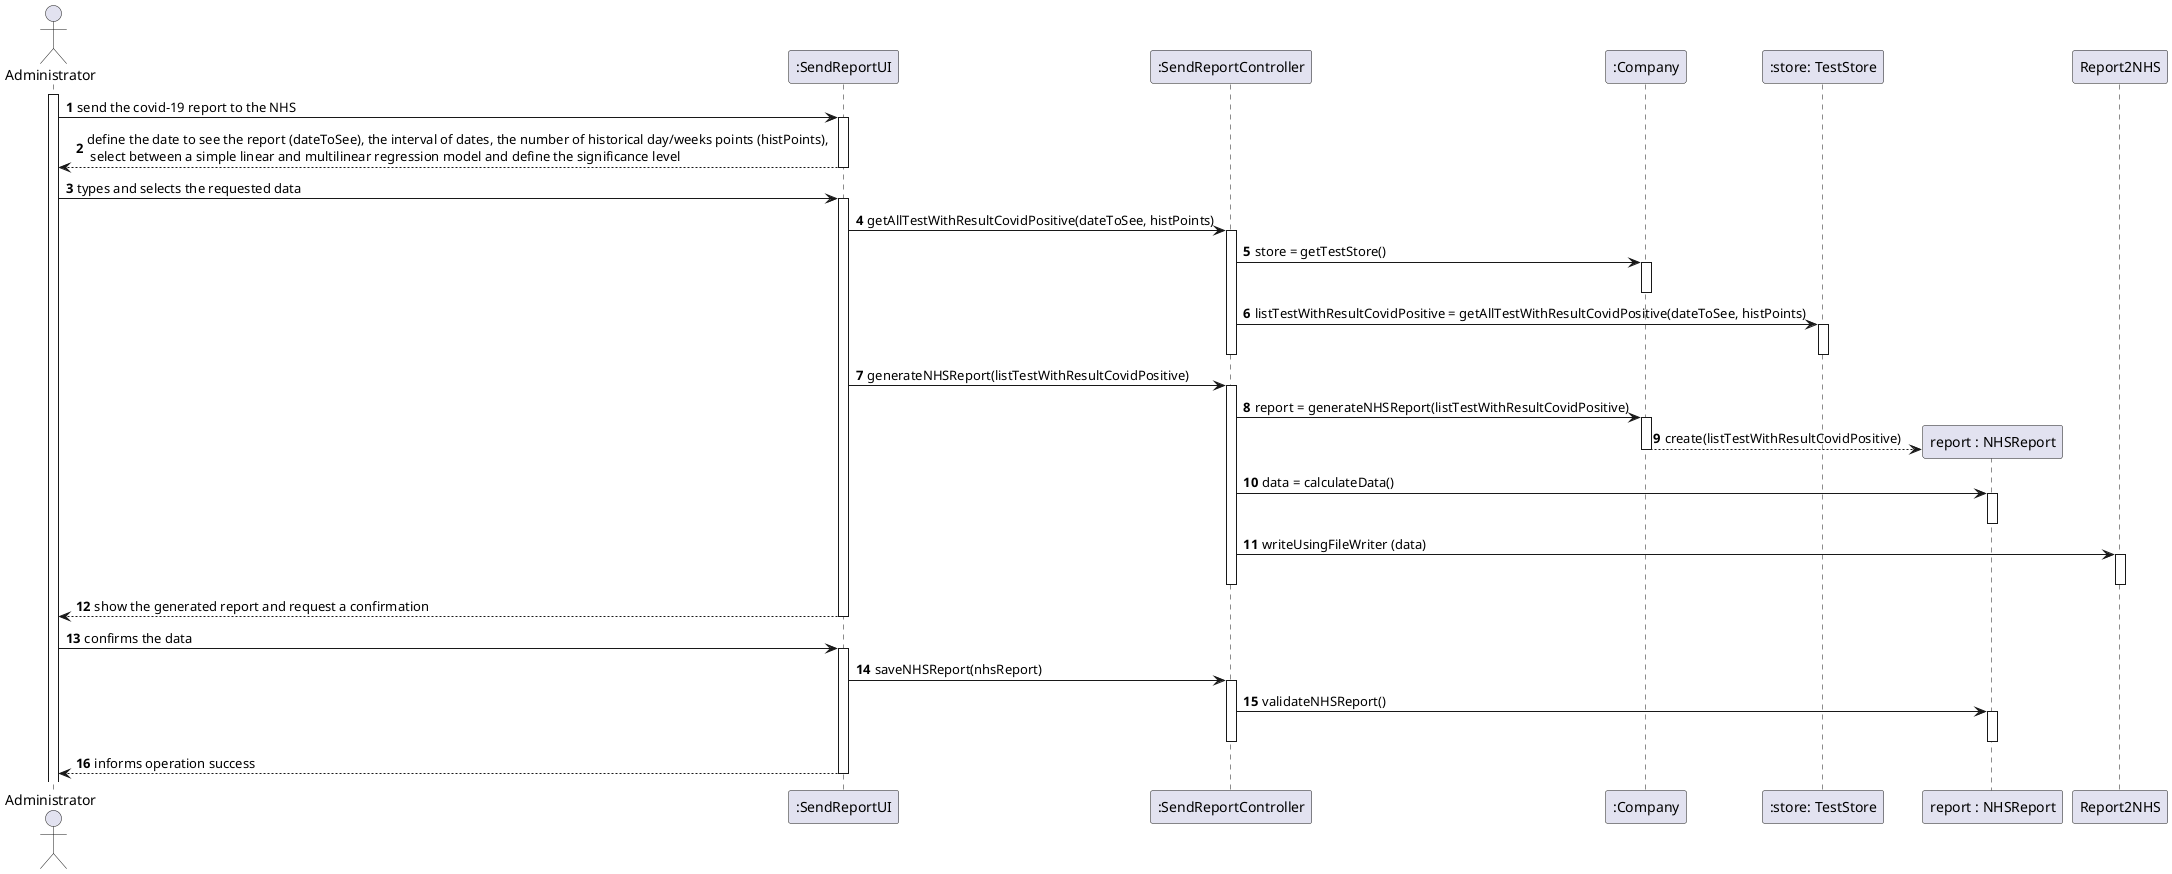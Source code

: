 @startuml
'https://plantuml.com/sequence-diagram

autonumber

actor "Administrator" as A
activate A


A -> ":SendReportUI" : send the covid-19 report to the NHS
activate ":SendReportUI"
":SendReportUI" --> A: define the date to see the report (dateToSee), the interval of dates, the number of historical day/weeks points (histPoints), \n select between a simple linear and multilinear regression model and define the significance level
deactivate ":SendReportUI"

A -> ":SendReportUI" : types and selects the requested data
activate ":SendReportUI"
":SendReportUI" -> ":SendReportController": getAllTestWithResultCovidPositive(dateToSee, histPoints)

activate ":SendReportController"
":SendReportController" -> ":Company" : store = getTestStore()
activate ":Company"
deactivate ":Company"

":SendReportController" -> ":store: TestStore" : listTestWithResultCovidPositive = getAllTestWithResultCovidPositive(dateToSee, histPoints)
activate ":store: TestStore"
deactivate ":store: TestStore"

deactivate ":SendReportController"

":SendReportUI" -> ":SendReportController" : generateNHSReport(listTestWithResultCovidPositive)
activate ":SendReportController"

":SendReportController" -> ":Company" : report = generateNHSReport(listTestWithResultCovidPositive)
activate ":Company"

create "report : NHSReport"
":Company" --> "report : NHSReport" : create(listTestWithResultCovidPositive)

deactivate ":Company"

":SendReportController" -> "report : NHSReport": data = calculateData()
activate "report : NHSReport"
deactivate "report : NHSReport"

":SendReportController" -> "Report2NHS": writeUsingFileWriter (data)

activate "Report2NHS"

deactivate "Report2NHS"

deactivate ":SendReportController"

":SendReportUI" --> A: show the generated report and request a confirmation
deactivate ":SendReportUI"

A -> ":SendReportUI": confirms the data
activate ":SendReportUI"

":SendReportUI" -> ":SendReportController": saveNHSReport(nhsReport)

activate ":SendReportController"

":SendReportController" -> "report : NHSReport" : validateNHSReport()
activate "report : NHSReport"
deactivate "report : NHSReport"

deactivate ":SendReportController"


":SendReportUI" --> A: informs operation success
deactivate ":SendReportUI"

@enduml